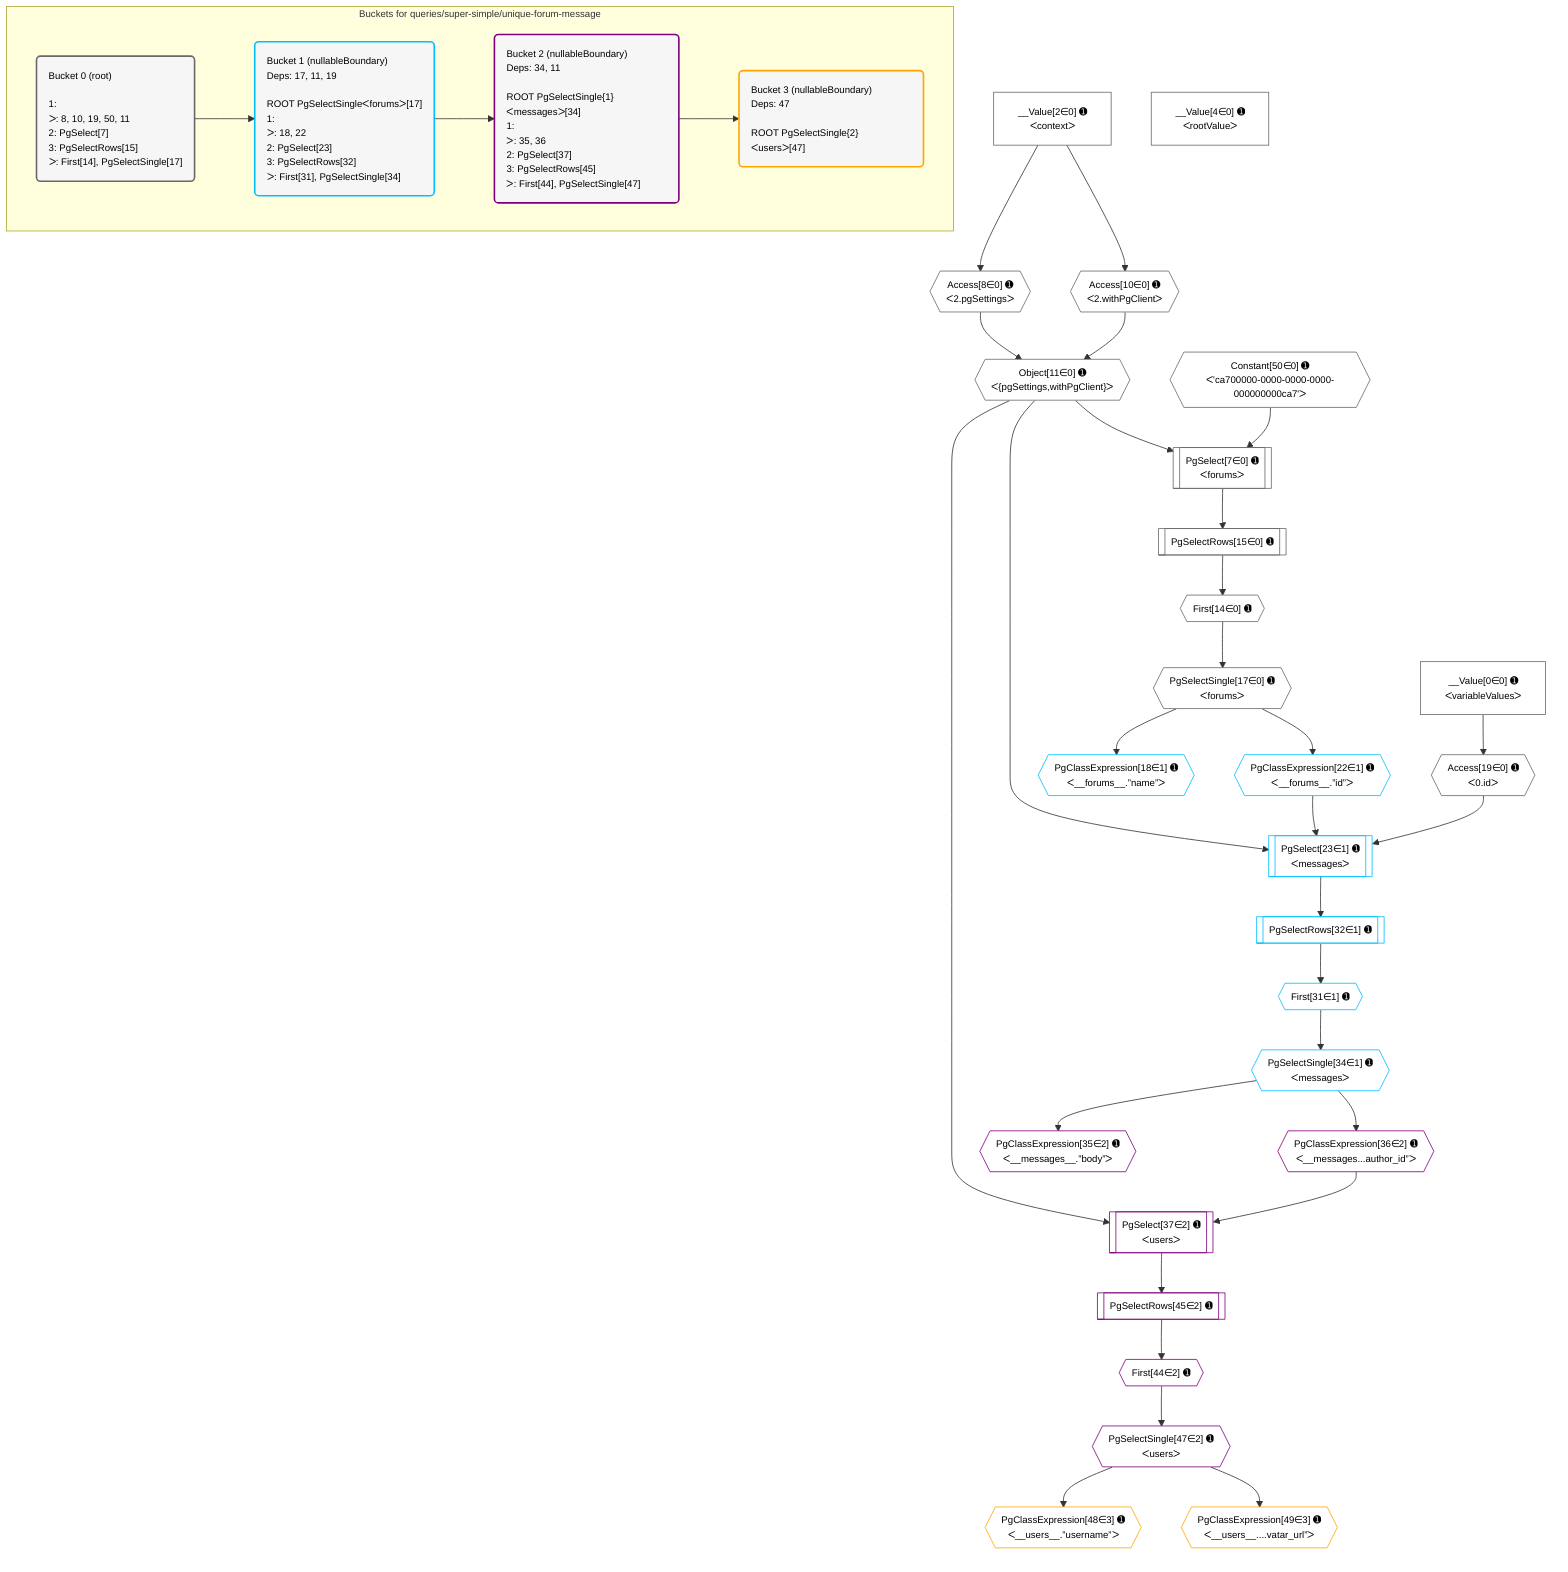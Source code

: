 %%{init: {'themeVariables': { 'fontSize': '12px'}}}%%
graph TD
    classDef path fill:#eee,stroke:#000,color:#000
    classDef plan fill:#fff,stroke-width:1px,color:#000
    classDef itemplan fill:#fff,stroke-width:2px,color:#000
    classDef unbatchedplan fill:#dff,stroke-width:1px,color:#000
    classDef sideeffectplan fill:#fcc,stroke-width:2px,color:#000
    classDef bucket fill:#f6f6f6,color:#000,stroke-width:2px,text-align:left

    subgraph "Buckets for queries/super-simple/unique-forum-message"
    Bucket0("Bucket 0 (root)<br /><br />1: <br />ᐳ: 8, 10, 19, 50, 11<br />2: PgSelect[7]<br />3: PgSelectRows[15]<br />ᐳ: First[14], PgSelectSingle[17]"):::bucket
    Bucket1("Bucket 1 (nullableBoundary)<br />Deps: 17, 11, 19<br /><br />ROOT PgSelectSingleᐸforumsᐳ[17]<br />1: <br />ᐳ: 18, 22<br />2: PgSelect[23]<br />3: PgSelectRows[32]<br />ᐳ: First[31], PgSelectSingle[34]"):::bucket
    Bucket2("Bucket 2 (nullableBoundary)<br />Deps: 34, 11<br /><br />ROOT PgSelectSingle{1}ᐸmessagesᐳ[34]<br />1: <br />ᐳ: 35, 36<br />2: PgSelect[37]<br />3: PgSelectRows[45]<br />ᐳ: First[44], PgSelectSingle[47]"):::bucket
    Bucket3("Bucket 3 (nullableBoundary)<br />Deps: 47<br /><br />ROOT PgSelectSingle{2}ᐸusersᐳ[47]"):::bucket
    end
    Bucket0 --> Bucket1
    Bucket1 --> Bucket2
    Bucket2 --> Bucket3

    %% plan dependencies
    PgSelect7[["PgSelect[7∈0] ➊<br />ᐸforumsᐳ"]]:::plan
    Object11{{"Object[11∈0] ➊<br />ᐸ{pgSettings,withPgClient}ᐳ"}}:::plan
    Constant50{{"Constant[50∈0] ➊<br />ᐸ'ca700000-0000-0000-0000-000000000ca7'ᐳ"}}:::plan
    Object11 & Constant50 --> PgSelect7
    Access8{{"Access[8∈0] ➊<br />ᐸ2.pgSettingsᐳ"}}:::plan
    Access10{{"Access[10∈0] ➊<br />ᐸ2.withPgClientᐳ"}}:::plan
    Access8 & Access10 --> Object11
    __Value2["__Value[2∈0] ➊<br />ᐸcontextᐳ"]:::plan
    __Value2 --> Access8
    __Value2 --> Access10
    First14{{"First[14∈0] ➊"}}:::plan
    PgSelectRows15[["PgSelectRows[15∈0] ➊"]]:::plan
    PgSelectRows15 --> First14
    PgSelect7 --> PgSelectRows15
    PgSelectSingle17{{"PgSelectSingle[17∈0] ➊<br />ᐸforumsᐳ"}}:::plan
    First14 --> PgSelectSingle17
    Access19{{"Access[19∈0] ➊<br />ᐸ0.idᐳ"}}:::plan
    __Value0["__Value[0∈0] ➊<br />ᐸvariableValuesᐳ"]:::plan
    __Value0 --> Access19
    __Value4["__Value[4∈0] ➊<br />ᐸrootValueᐳ"]:::plan
    PgSelect23[["PgSelect[23∈1] ➊<br />ᐸmessagesᐳ"]]:::plan
    PgClassExpression22{{"PgClassExpression[22∈1] ➊<br />ᐸ__forums__.”id”ᐳ"}}:::plan
    Object11 & PgClassExpression22 & Access19 --> PgSelect23
    PgClassExpression18{{"PgClassExpression[18∈1] ➊<br />ᐸ__forums__.”name”ᐳ"}}:::plan
    PgSelectSingle17 --> PgClassExpression18
    PgSelectSingle17 --> PgClassExpression22
    First31{{"First[31∈1] ➊"}}:::plan
    PgSelectRows32[["PgSelectRows[32∈1] ➊"]]:::plan
    PgSelectRows32 --> First31
    PgSelect23 --> PgSelectRows32
    PgSelectSingle34{{"PgSelectSingle[34∈1] ➊<br />ᐸmessagesᐳ"}}:::plan
    First31 --> PgSelectSingle34
    PgSelect37[["PgSelect[37∈2] ➊<br />ᐸusersᐳ"]]:::plan
    PgClassExpression36{{"PgClassExpression[36∈2] ➊<br />ᐸ__messages...author_id”ᐳ"}}:::plan
    Object11 & PgClassExpression36 --> PgSelect37
    PgClassExpression35{{"PgClassExpression[35∈2] ➊<br />ᐸ__messages__.”body”ᐳ"}}:::plan
    PgSelectSingle34 --> PgClassExpression35
    PgSelectSingle34 --> PgClassExpression36
    First44{{"First[44∈2] ➊"}}:::plan
    PgSelectRows45[["PgSelectRows[45∈2] ➊"]]:::plan
    PgSelectRows45 --> First44
    PgSelect37 --> PgSelectRows45
    PgSelectSingle47{{"PgSelectSingle[47∈2] ➊<br />ᐸusersᐳ"}}:::plan
    First44 --> PgSelectSingle47
    PgClassExpression48{{"PgClassExpression[48∈3] ➊<br />ᐸ__users__.”username”ᐳ"}}:::plan
    PgSelectSingle47 --> PgClassExpression48
    PgClassExpression49{{"PgClassExpression[49∈3] ➊<br />ᐸ__users__....vatar_url”ᐳ"}}:::plan
    PgSelectSingle47 --> PgClassExpression49

    %% define steps
    classDef bucket0 stroke:#696969
    class Bucket0,__Value0,__Value2,__Value4,PgSelect7,Access8,Access10,Object11,First14,PgSelectRows15,PgSelectSingle17,Access19,Constant50 bucket0
    classDef bucket1 stroke:#00bfff
    class Bucket1,PgClassExpression18,PgClassExpression22,PgSelect23,First31,PgSelectRows32,PgSelectSingle34 bucket1
    classDef bucket2 stroke:#7f007f
    class Bucket2,PgClassExpression35,PgClassExpression36,PgSelect37,First44,PgSelectRows45,PgSelectSingle47 bucket2
    classDef bucket3 stroke:#ffa500
    class Bucket3,PgClassExpression48,PgClassExpression49 bucket3